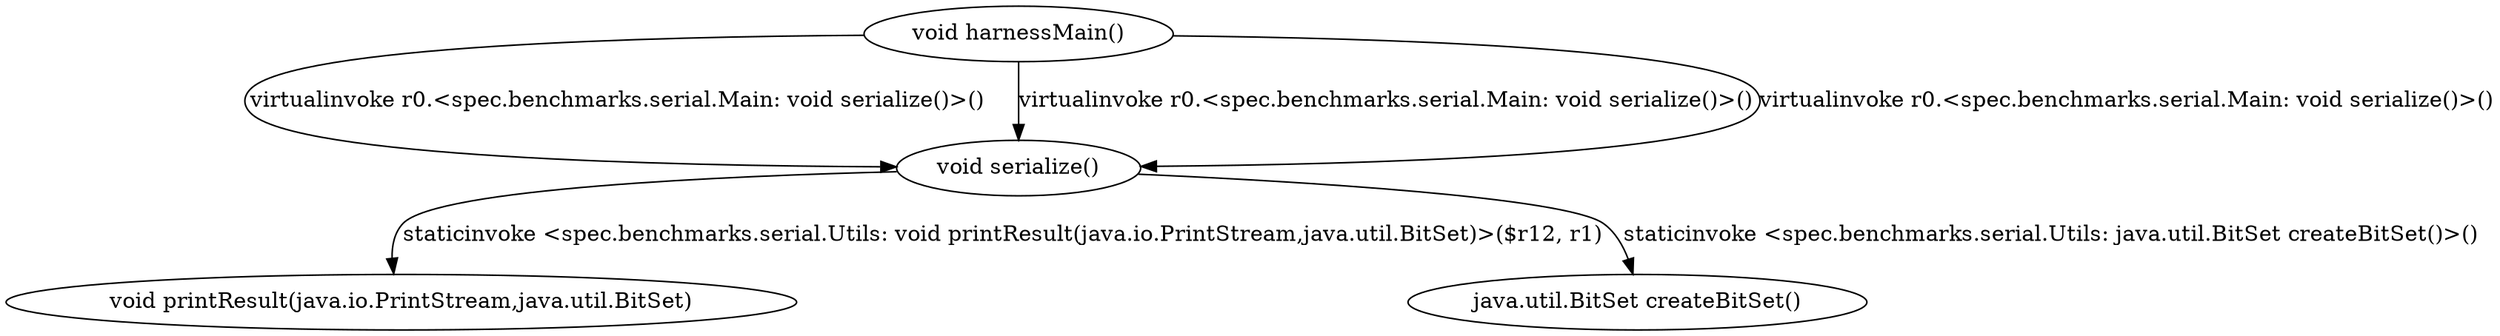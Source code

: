 digraph g {
3[label="void printResult(java.io.PrintStream,java.util.BitSet)"]
2[label="java.util.BitSet createBitSet()"]
0[label="void harnessMain()"]
1[label="void serialize()"]
0->1[label="virtualinvoke r0.<spec.benchmarks.serial.Main: void serialize()>()"]
0->1[label="virtualinvoke r0.<spec.benchmarks.serial.Main: void serialize()>()"]
0->1[label="virtualinvoke r0.<spec.benchmarks.serial.Main: void serialize()>()"]
1->2[label="staticinvoke <spec.benchmarks.serial.Utils: java.util.BitSet createBitSet()>()"]
1->3[label="staticinvoke <spec.benchmarks.serial.Utils: void printResult(java.io.PrintStream,java.util.BitSet)>($r12, r1)"]
}